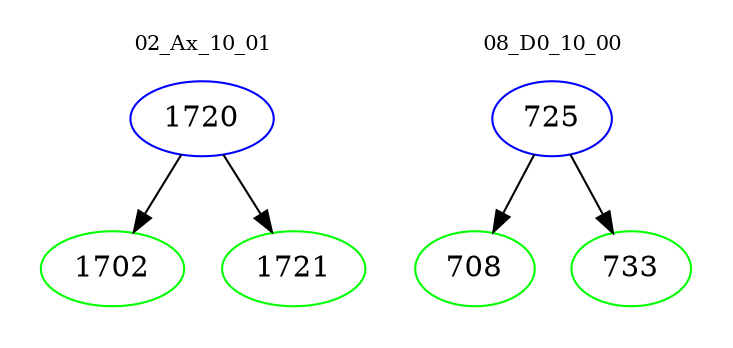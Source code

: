 digraph{
subgraph cluster_0 {
color = white
label = "02_Ax_10_01";
fontsize=10;
T0_1720 [label="1720", color="blue"]
T0_1720 -> T0_1702 [color="black"]
T0_1702 [label="1702", color="green"]
T0_1720 -> T0_1721 [color="black"]
T0_1721 [label="1721", color="green"]
}
subgraph cluster_1 {
color = white
label = "08_D0_10_00";
fontsize=10;
T1_725 [label="725", color="blue"]
T1_725 -> T1_708 [color="black"]
T1_708 [label="708", color="green"]
T1_725 -> T1_733 [color="black"]
T1_733 [label="733", color="green"]
}
}
